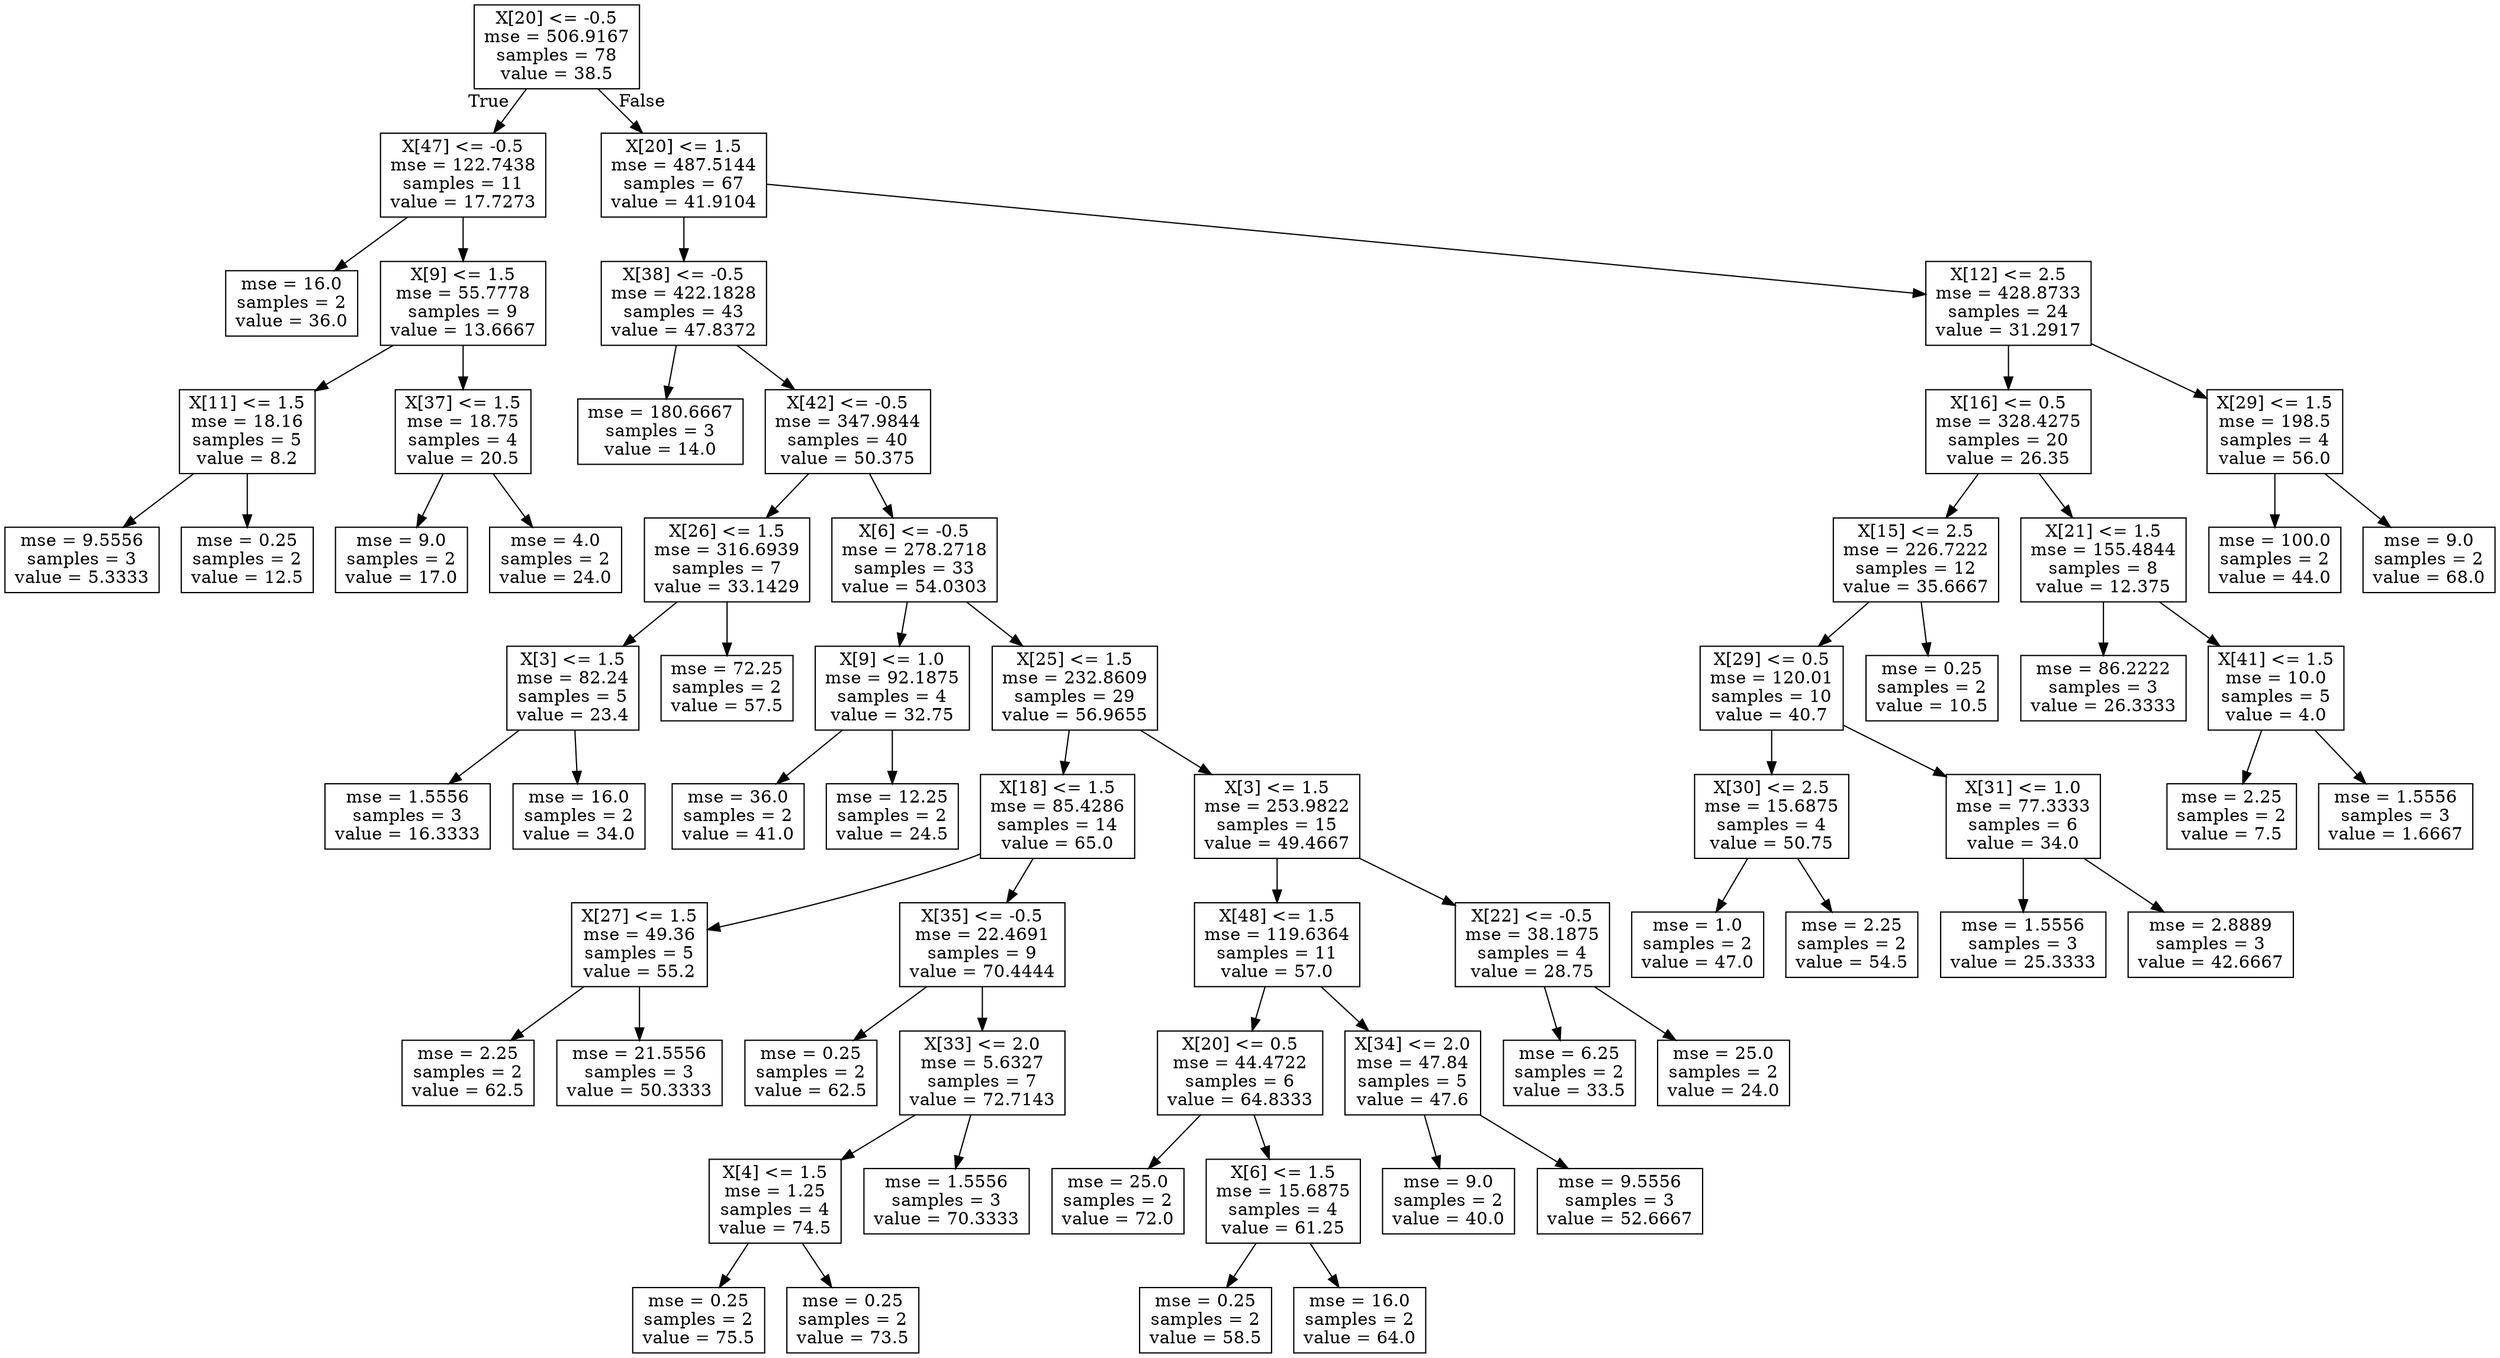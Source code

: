 digraph Tree {
node [shape=box] ;
0 [label="X[20] <= -0.5\nmse = 506.9167\nsamples = 78\nvalue = 38.5"] ;
1 [label="X[47] <= -0.5\nmse = 122.7438\nsamples = 11\nvalue = 17.7273"] ;
0 -> 1 [labeldistance=2.5, labelangle=45, headlabel="True"] ;
2 [label="mse = 16.0\nsamples = 2\nvalue = 36.0"] ;
1 -> 2 ;
3 [label="X[9] <= 1.5\nmse = 55.7778\nsamples = 9\nvalue = 13.6667"] ;
1 -> 3 ;
4 [label="X[11] <= 1.5\nmse = 18.16\nsamples = 5\nvalue = 8.2"] ;
3 -> 4 ;
5 [label="mse = 9.5556\nsamples = 3\nvalue = 5.3333"] ;
4 -> 5 ;
6 [label="mse = 0.25\nsamples = 2\nvalue = 12.5"] ;
4 -> 6 ;
7 [label="X[37] <= 1.5\nmse = 18.75\nsamples = 4\nvalue = 20.5"] ;
3 -> 7 ;
8 [label="mse = 9.0\nsamples = 2\nvalue = 17.0"] ;
7 -> 8 ;
9 [label="mse = 4.0\nsamples = 2\nvalue = 24.0"] ;
7 -> 9 ;
10 [label="X[20] <= 1.5\nmse = 487.5144\nsamples = 67\nvalue = 41.9104"] ;
0 -> 10 [labeldistance=2.5, labelangle=-45, headlabel="False"] ;
11 [label="X[38] <= -0.5\nmse = 422.1828\nsamples = 43\nvalue = 47.8372"] ;
10 -> 11 ;
12 [label="mse = 180.6667\nsamples = 3\nvalue = 14.0"] ;
11 -> 12 ;
13 [label="X[42] <= -0.5\nmse = 347.9844\nsamples = 40\nvalue = 50.375"] ;
11 -> 13 ;
14 [label="X[26] <= 1.5\nmse = 316.6939\nsamples = 7\nvalue = 33.1429"] ;
13 -> 14 ;
15 [label="X[3] <= 1.5\nmse = 82.24\nsamples = 5\nvalue = 23.4"] ;
14 -> 15 ;
16 [label="mse = 1.5556\nsamples = 3\nvalue = 16.3333"] ;
15 -> 16 ;
17 [label="mse = 16.0\nsamples = 2\nvalue = 34.0"] ;
15 -> 17 ;
18 [label="mse = 72.25\nsamples = 2\nvalue = 57.5"] ;
14 -> 18 ;
19 [label="X[6] <= -0.5\nmse = 278.2718\nsamples = 33\nvalue = 54.0303"] ;
13 -> 19 ;
20 [label="X[9] <= 1.0\nmse = 92.1875\nsamples = 4\nvalue = 32.75"] ;
19 -> 20 ;
21 [label="mse = 36.0\nsamples = 2\nvalue = 41.0"] ;
20 -> 21 ;
22 [label="mse = 12.25\nsamples = 2\nvalue = 24.5"] ;
20 -> 22 ;
23 [label="X[25] <= 1.5\nmse = 232.8609\nsamples = 29\nvalue = 56.9655"] ;
19 -> 23 ;
24 [label="X[18] <= 1.5\nmse = 85.4286\nsamples = 14\nvalue = 65.0"] ;
23 -> 24 ;
25 [label="X[27] <= 1.5\nmse = 49.36\nsamples = 5\nvalue = 55.2"] ;
24 -> 25 ;
26 [label="mse = 2.25\nsamples = 2\nvalue = 62.5"] ;
25 -> 26 ;
27 [label="mse = 21.5556\nsamples = 3\nvalue = 50.3333"] ;
25 -> 27 ;
28 [label="X[35] <= -0.5\nmse = 22.4691\nsamples = 9\nvalue = 70.4444"] ;
24 -> 28 ;
29 [label="mse = 0.25\nsamples = 2\nvalue = 62.5"] ;
28 -> 29 ;
30 [label="X[33] <= 2.0\nmse = 5.6327\nsamples = 7\nvalue = 72.7143"] ;
28 -> 30 ;
31 [label="X[4] <= 1.5\nmse = 1.25\nsamples = 4\nvalue = 74.5"] ;
30 -> 31 ;
32 [label="mse = 0.25\nsamples = 2\nvalue = 75.5"] ;
31 -> 32 ;
33 [label="mse = 0.25\nsamples = 2\nvalue = 73.5"] ;
31 -> 33 ;
34 [label="mse = 1.5556\nsamples = 3\nvalue = 70.3333"] ;
30 -> 34 ;
35 [label="X[3] <= 1.5\nmse = 253.9822\nsamples = 15\nvalue = 49.4667"] ;
23 -> 35 ;
36 [label="X[48] <= 1.5\nmse = 119.6364\nsamples = 11\nvalue = 57.0"] ;
35 -> 36 ;
37 [label="X[20] <= 0.5\nmse = 44.4722\nsamples = 6\nvalue = 64.8333"] ;
36 -> 37 ;
38 [label="mse = 25.0\nsamples = 2\nvalue = 72.0"] ;
37 -> 38 ;
39 [label="X[6] <= 1.5\nmse = 15.6875\nsamples = 4\nvalue = 61.25"] ;
37 -> 39 ;
40 [label="mse = 0.25\nsamples = 2\nvalue = 58.5"] ;
39 -> 40 ;
41 [label="mse = 16.0\nsamples = 2\nvalue = 64.0"] ;
39 -> 41 ;
42 [label="X[34] <= 2.0\nmse = 47.84\nsamples = 5\nvalue = 47.6"] ;
36 -> 42 ;
43 [label="mse = 9.0\nsamples = 2\nvalue = 40.0"] ;
42 -> 43 ;
44 [label="mse = 9.5556\nsamples = 3\nvalue = 52.6667"] ;
42 -> 44 ;
45 [label="X[22] <= -0.5\nmse = 38.1875\nsamples = 4\nvalue = 28.75"] ;
35 -> 45 ;
46 [label="mse = 6.25\nsamples = 2\nvalue = 33.5"] ;
45 -> 46 ;
47 [label="mse = 25.0\nsamples = 2\nvalue = 24.0"] ;
45 -> 47 ;
48 [label="X[12] <= 2.5\nmse = 428.8733\nsamples = 24\nvalue = 31.2917"] ;
10 -> 48 ;
49 [label="X[16] <= 0.5\nmse = 328.4275\nsamples = 20\nvalue = 26.35"] ;
48 -> 49 ;
50 [label="X[15] <= 2.5\nmse = 226.7222\nsamples = 12\nvalue = 35.6667"] ;
49 -> 50 ;
51 [label="X[29] <= 0.5\nmse = 120.01\nsamples = 10\nvalue = 40.7"] ;
50 -> 51 ;
52 [label="X[30] <= 2.5\nmse = 15.6875\nsamples = 4\nvalue = 50.75"] ;
51 -> 52 ;
53 [label="mse = 1.0\nsamples = 2\nvalue = 47.0"] ;
52 -> 53 ;
54 [label="mse = 2.25\nsamples = 2\nvalue = 54.5"] ;
52 -> 54 ;
55 [label="X[31] <= 1.0\nmse = 77.3333\nsamples = 6\nvalue = 34.0"] ;
51 -> 55 ;
56 [label="mse = 1.5556\nsamples = 3\nvalue = 25.3333"] ;
55 -> 56 ;
57 [label="mse = 2.8889\nsamples = 3\nvalue = 42.6667"] ;
55 -> 57 ;
58 [label="mse = 0.25\nsamples = 2\nvalue = 10.5"] ;
50 -> 58 ;
59 [label="X[21] <= 1.5\nmse = 155.4844\nsamples = 8\nvalue = 12.375"] ;
49 -> 59 ;
60 [label="mse = 86.2222\nsamples = 3\nvalue = 26.3333"] ;
59 -> 60 ;
61 [label="X[41] <= 1.5\nmse = 10.0\nsamples = 5\nvalue = 4.0"] ;
59 -> 61 ;
62 [label="mse = 2.25\nsamples = 2\nvalue = 7.5"] ;
61 -> 62 ;
63 [label="mse = 1.5556\nsamples = 3\nvalue = 1.6667"] ;
61 -> 63 ;
64 [label="X[29] <= 1.5\nmse = 198.5\nsamples = 4\nvalue = 56.0"] ;
48 -> 64 ;
65 [label="mse = 100.0\nsamples = 2\nvalue = 44.0"] ;
64 -> 65 ;
66 [label="mse = 9.0\nsamples = 2\nvalue = 68.0"] ;
64 -> 66 ;
}